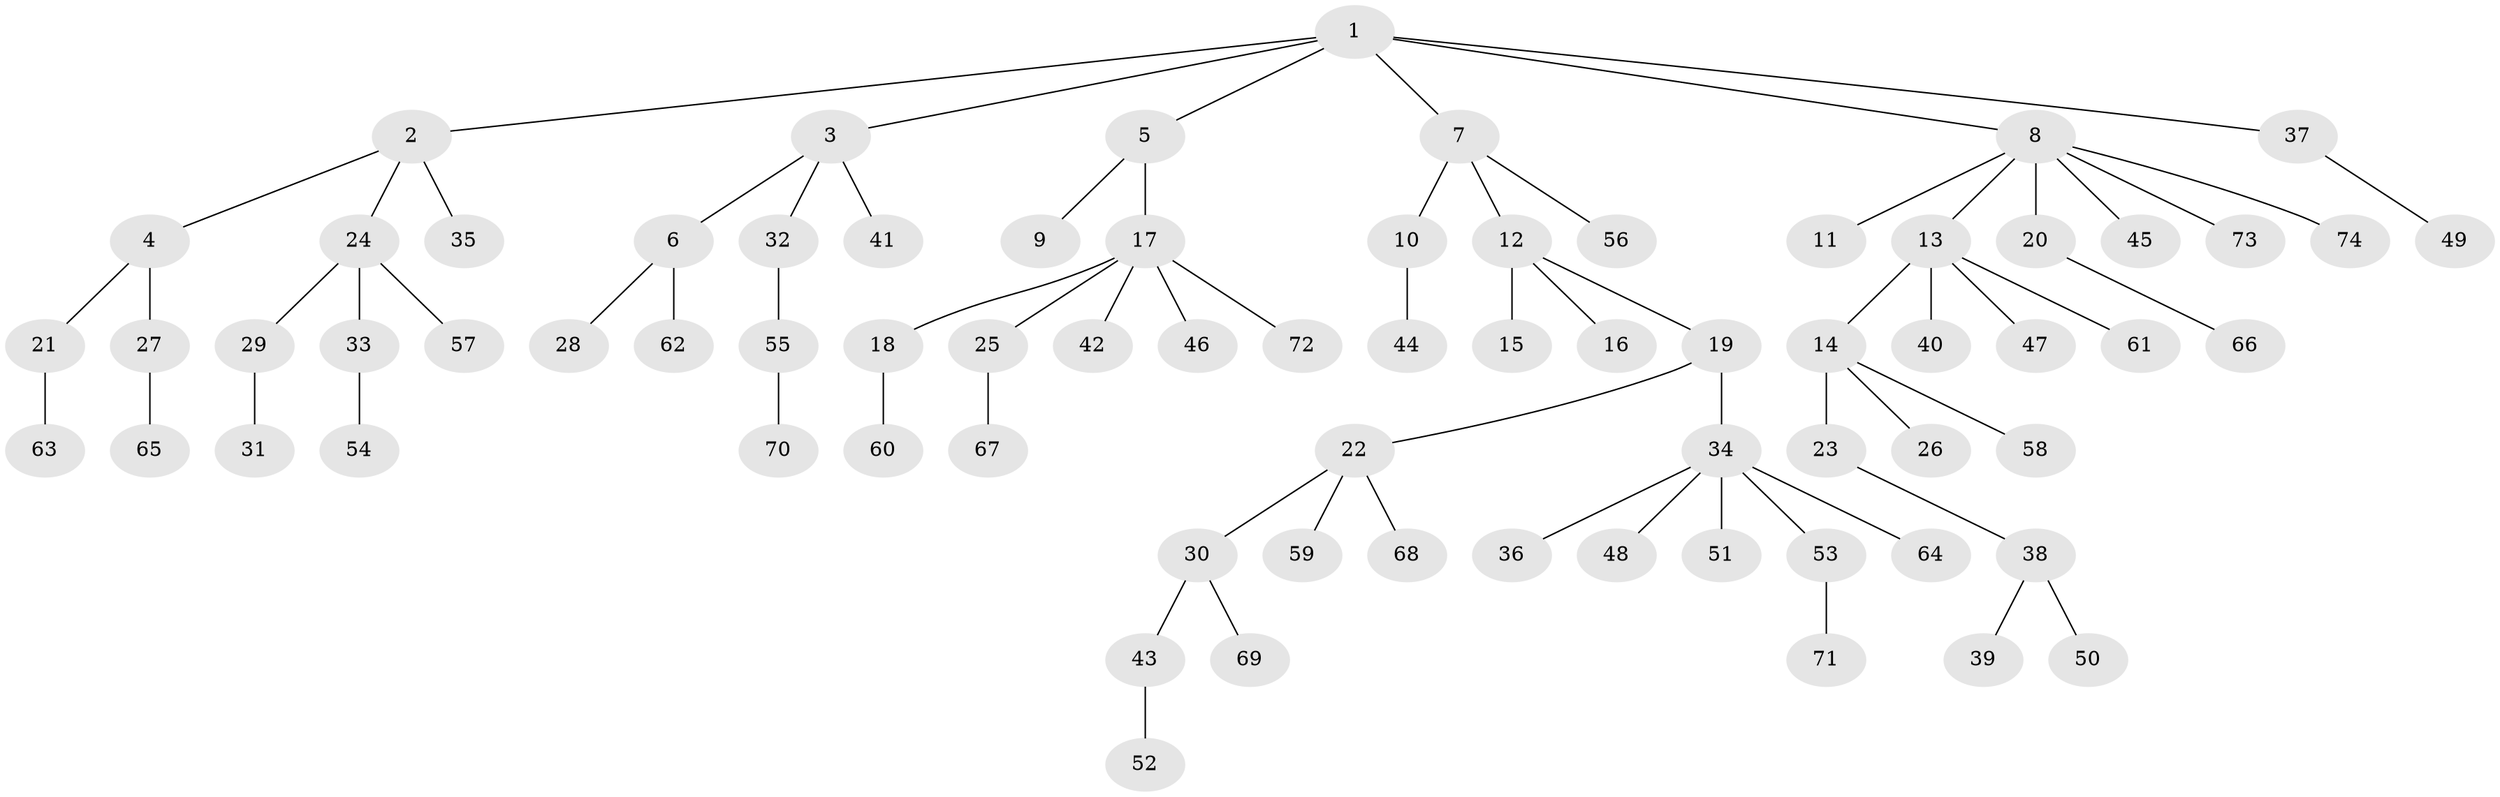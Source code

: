 // Generated by graph-tools (version 1.1) at 2025/26/03/09/25 03:26:27]
// undirected, 74 vertices, 73 edges
graph export_dot {
graph [start="1"]
  node [color=gray90,style=filled];
  1;
  2;
  3;
  4;
  5;
  6;
  7;
  8;
  9;
  10;
  11;
  12;
  13;
  14;
  15;
  16;
  17;
  18;
  19;
  20;
  21;
  22;
  23;
  24;
  25;
  26;
  27;
  28;
  29;
  30;
  31;
  32;
  33;
  34;
  35;
  36;
  37;
  38;
  39;
  40;
  41;
  42;
  43;
  44;
  45;
  46;
  47;
  48;
  49;
  50;
  51;
  52;
  53;
  54;
  55;
  56;
  57;
  58;
  59;
  60;
  61;
  62;
  63;
  64;
  65;
  66;
  67;
  68;
  69;
  70;
  71;
  72;
  73;
  74;
  1 -- 2;
  1 -- 3;
  1 -- 5;
  1 -- 7;
  1 -- 8;
  1 -- 37;
  2 -- 4;
  2 -- 24;
  2 -- 35;
  3 -- 6;
  3 -- 32;
  3 -- 41;
  4 -- 21;
  4 -- 27;
  5 -- 9;
  5 -- 17;
  6 -- 28;
  6 -- 62;
  7 -- 10;
  7 -- 12;
  7 -- 56;
  8 -- 11;
  8 -- 13;
  8 -- 20;
  8 -- 45;
  8 -- 73;
  8 -- 74;
  10 -- 44;
  12 -- 15;
  12 -- 16;
  12 -- 19;
  13 -- 14;
  13 -- 40;
  13 -- 47;
  13 -- 61;
  14 -- 23;
  14 -- 26;
  14 -- 58;
  17 -- 18;
  17 -- 25;
  17 -- 42;
  17 -- 46;
  17 -- 72;
  18 -- 60;
  19 -- 22;
  19 -- 34;
  20 -- 66;
  21 -- 63;
  22 -- 30;
  22 -- 59;
  22 -- 68;
  23 -- 38;
  24 -- 29;
  24 -- 33;
  24 -- 57;
  25 -- 67;
  27 -- 65;
  29 -- 31;
  30 -- 43;
  30 -- 69;
  32 -- 55;
  33 -- 54;
  34 -- 36;
  34 -- 48;
  34 -- 51;
  34 -- 53;
  34 -- 64;
  37 -- 49;
  38 -- 39;
  38 -- 50;
  43 -- 52;
  53 -- 71;
  55 -- 70;
}
